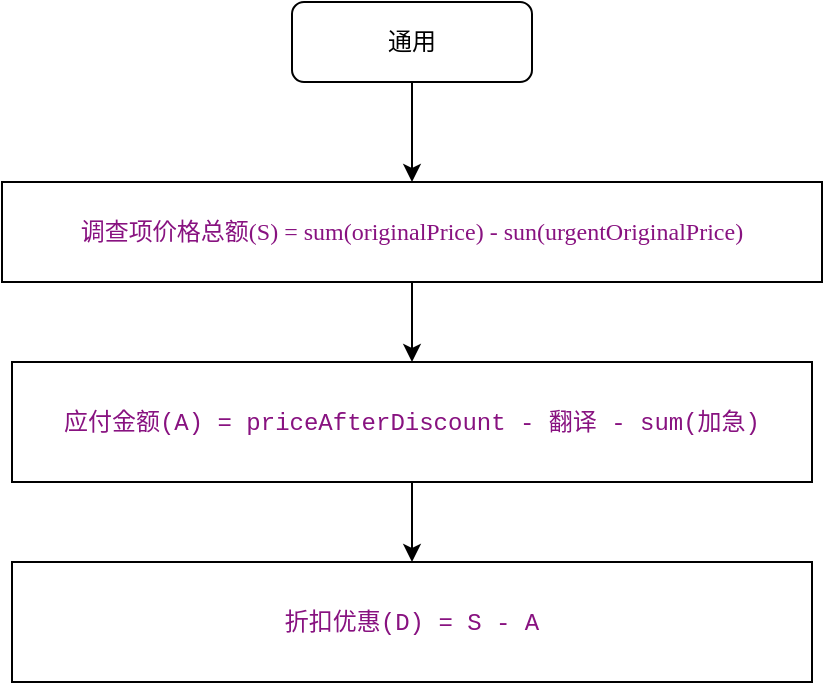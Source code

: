 <mxfile version="16.2.7" type="github">
  <diagram id="C5RBs43oDa-KdzZeNtuy" name="Page-1">
    <mxGraphModel dx="1038" dy="616" grid="1" gridSize="10" guides="1" tooltips="1" connect="1" arrows="1" fold="1" page="1" pageScale="1" pageWidth="827" pageHeight="1169" math="0" shadow="0">
      <root>
        <mxCell id="WIyWlLk6GJQsqaUBKTNV-0" />
        <mxCell id="WIyWlLk6GJQsqaUBKTNV-1" parent="WIyWlLk6GJQsqaUBKTNV-0" />
        <mxCell id="BXVhkx6Ir-1kvIvybL0w-1" value="" style="edgeStyle=orthogonalEdgeStyle;rounded=0;orthogonalLoop=1;jettySize=auto;html=1;" edge="1" parent="WIyWlLk6GJQsqaUBKTNV-1" source="WIyWlLk6GJQsqaUBKTNV-3" target="BXVhkx6Ir-1kvIvybL0w-0">
          <mxGeometry relative="1" as="geometry" />
        </mxCell>
        <mxCell id="WIyWlLk6GJQsqaUBKTNV-3" value="通用" style="rounded=1;whiteSpace=wrap;html=1;fontSize=12;glass=0;strokeWidth=1;shadow=0;" parent="WIyWlLk6GJQsqaUBKTNV-1" vertex="1">
          <mxGeometry x="335" y="60" width="120" height="40" as="geometry" />
        </mxCell>
        <mxCell id="BXVhkx6Ir-1kvIvybL0w-3" value="" style="edgeStyle=orthogonalEdgeStyle;rounded=0;orthogonalLoop=1;jettySize=auto;html=1;" edge="1" parent="WIyWlLk6GJQsqaUBKTNV-1" source="BXVhkx6Ir-1kvIvybL0w-0" target="BXVhkx6Ir-1kvIvybL0w-2">
          <mxGeometry relative="1" as="geometry" />
        </mxCell>
        <mxCell id="BXVhkx6Ir-1kvIvybL0w-0" value="&lt;span style=&quot;font-family: &amp;#34;pingfang sc&amp;#34; , &amp;#34;microsoft yahei&amp;#34; ; text-align: right ; background-color: rgb(255 , 255 , 255)&quot;&gt;&lt;font color=&quot;#881280&quot; style=&quot;font-size: 12px&quot;&gt;调查项价格总额(S) = sum(originalPrice) - sun(urgentOriginalPrice)&lt;/font&gt;&lt;/span&gt;" style="whiteSpace=wrap;html=1;rounded=0;glass=0;strokeWidth=1;shadow=0;" vertex="1" parent="WIyWlLk6GJQsqaUBKTNV-1">
          <mxGeometry x="190" y="150" width="410" height="50" as="geometry" />
        </mxCell>
        <mxCell id="BXVhkx6Ir-1kvIvybL0w-5" value="" style="edgeStyle=orthogonalEdgeStyle;rounded=0;orthogonalLoop=1;jettySize=auto;html=1;" edge="1" parent="WIyWlLk6GJQsqaUBKTNV-1" source="BXVhkx6Ir-1kvIvybL0w-2" target="BXVhkx6Ir-1kvIvybL0w-4">
          <mxGeometry relative="1" as="geometry" />
        </mxCell>
        <mxCell id="BXVhkx6Ir-1kvIvybL0w-2" value="&lt;span style=&quot;color: rgb(136 , 18 , 128) ; font-family: &amp;#34;consolas&amp;#34; , &amp;#34;lucida console&amp;#34; , &amp;#34;courier new&amp;#34; , monospace ; text-align: left&quot;&gt;应付金额(A) = priceAfterDiscount - 翻译 - sum(加急)&lt;/span&gt;" style="whiteSpace=wrap;html=1;rounded=0;glass=0;strokeWidth=1;shadow=0;" vertex="1" parent="WIyWlLk6GJQsqaUBKTNV-1">
          <mxGeometry x="195" y="240" width="400" height="60" as="geometry" />
        </mxCell>
        <mxCell id="BXVhkx6Ir-1kvIvybL0w-4" value="&lt;span style=&quot;color: rgb(136 , 18 , 128) ; font-family: &amp;#34;consolas&amp;#34; , &amp;#34;lucida console&amp;#34; , &amp;#34;courier new&amp;#34; , monospace ; text-align: left&quot;&gt;折扣优惠(D) = S - A&lt;/span&gt;" style="whiteSpace=wrap;html=1;rounded=0;glass=0;strokeWidth=1;shadow=0;" vertex="1" parent="WIyWlLk6GJQsqaUBKTNV-1">
          <mxGeometry x="195" y="340" width="400" height="60" as="geometry" />
        </mxCell>
      </root>
    </mxGraphModel>
  </diagram>
</mxfile>
